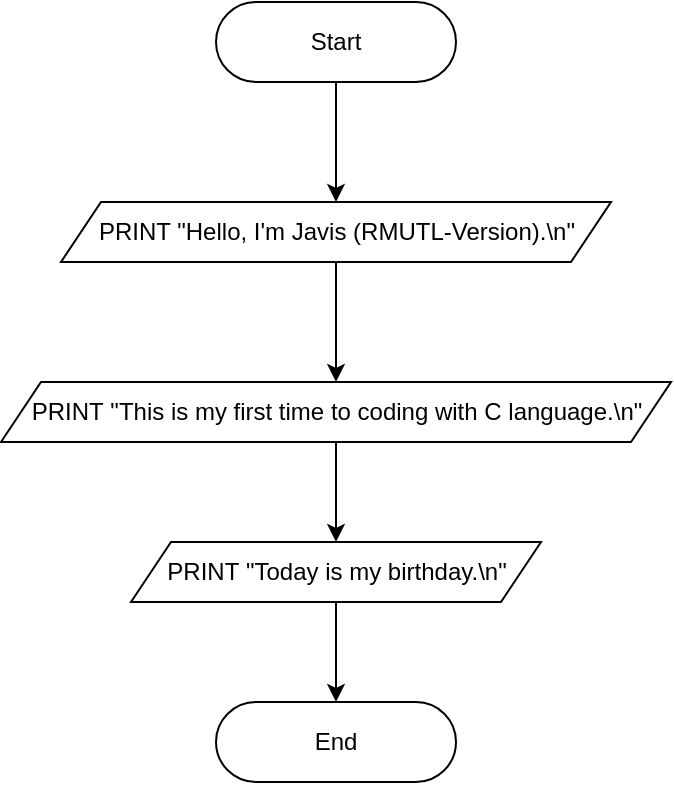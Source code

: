 <mxfile version="24.8.6">
  <diagram name="หน้า-1" id="S-XXoNi9T4btz2eqsyuL">
    <mxGraphModel dx="724" dy="393" grid="1" gridSize="10" guides="1" tooltips="1" connect="1" arrows="1" fold="1" page="1" pageScale="1" pageWidth="827" pageHeight="1169" math="0" shadow="0">
      <root>
        <mxCell id="0" />
        <mxCell id="1" parent="0" />
        <mxCell id="xTCq_u5EFDAayE9MlcoP-2" style="edgeStyle=orthogonalEdgeStyle;rounded=0;orthogonalLoop=1;jettySize=auto;html=1;entryX=0.5;entryY=0;entryDx=0;entryDy=0;" edge="1" parent="1" source="xTCq_u5EFDAayE9MlcoP-3">
          <mxGeometry relative="1" as="geometry">
            <mxPoint x="440" y="120" as="targetPoint" />
          </mxGeometry>
        </mxCell>
        <mxCell id="xTCq_u5EFDAayE9MlcoP-3" value="Start" style="rounded=1;whiteSpace=wrap;html=1;arcSize=50;" vertex="1" parent="1">
          <mxGeometry x="380" y="20" width="120" height="40" as="geometry" />
        </mxCell>
        <mxCell id="xTCq_u5EFDAayE9MlcoP-9" style="edgeStyle=orthogonalEdgeStyle;rounded=0;orthogonalLoop=1;jettySize=auto;html=1;entryX=0.5;entryY=0;entryDx=0;entryDy=0;" edge="1" parent="1" source="xTCq_u5EFDAayE9MlcoP-6" target="xTCq_u5EFDAayE9MlcoP-7">
          <mxGeometry relative="1" as="geometry" />
        </mxCell>
        <mxCell id="xTCq_u5EFDAayE9MlcoP-6" value="PRINT &quot;Hello, I&#39;m Javis (RMUTL-Version).\n&quot;" style="shape=parallelogram;perimeter=parallelogramPerimeter;whiteSpace=wrap;html=1;fixedSize=1;" vertex="1" parent="1">
          <mxGeometry x="302.5" y="120" width="275" height="30" as="geometry" />
        </mxCell>
        <mxCell id="xTCq_u5EFDAayE9MlcoP-13" style="edgeStyle=orthogonalEdgeStyle;rounded=0;orthogonalLoop=1;jettySize=auto;html=1;entryX=0.5;entryY=0;entryDx=0;entryDy=0;" edge="1" parent="1" source="xTCq_u5EFDAayE9MlcoP-7" target="xTCq_u5EFDAayE9MlcoP-8">
          <mxGeometry relative="1" as="geometry" />
        </mxCell>
        <mxCell id="xTCq_u5EFDAayE9MlcoP-7" value="PRINT&amp;nbsp;&quot;This is my first time to coding with C language.\n&quot;" style="shape=parallelogram;perimeter=parallelogramPerimeter;whiteSpace=wrap;html=1;fixedSize=1;" vertex="1" parent="1">
          <mxGeometry x="272.5" y="210" width="335" height="30" as="geometry" />
        </mxCell>
        <mxCell id="xTCq_u5EFDAayE9MlcoP-14" style="edgeStyle=orthogonalEdgeStyle;rounded=0;orthogonalLoop=1;jettySize=auto;html=1;entryX=0.5;entryY=0;entryDx=0;entryDy=0;" edge="1" parent="1" source="xTCq_u5EFDAayE9MlcoP-8" target="xTCq_u5EFDAayE9MlcoP-12">
          <mxGeometry relative="1" as="geometry" />
        </mxCell>
        <mxCell id="xTCq_u5EFDAayE9MlcoP-8" value="PRINT&amp;nbsp;&quot;Today is my birthday.\n&quot;" style="shape=parallelogram;perimeter=parallelogramPerimeter;whiteSpace=wrap;html=1;fixedSize=1;" vertex="1" parent="1">
          <mxGeometry x="337.5" y="290" width="205" height="30" as="geometry" />
        </mxCell>
        <mxCell id="xTCq_u5EFDAayE9MlcoP-12" value="End" style="rounded=1;whiteSpace=wrap;html=1;arcSize=50;" vertex="1" parent="1">
          <mxGeometry x="380" y="370" width="120" height="40" as="geometry" />
        </mxCell>
      </root>
    </mxGraphModel>
  </diagram>
</mxfile>
